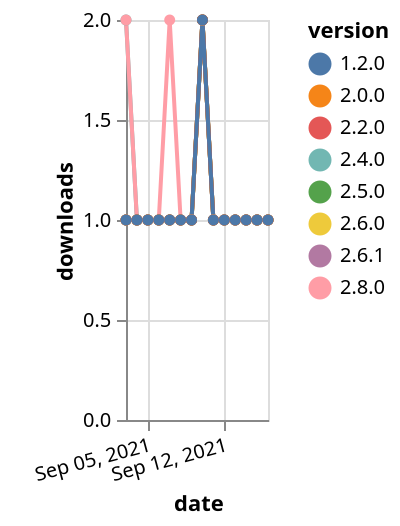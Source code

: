 {"$schema": "https://vega.github.io/schema/vega-lite/v5.json", "description": "A simple bar chart with embedded data.", "data": {"values": [{"date": "2021-09-03", "total": 171, "delta": 2, "version": "2.4.0"}, {"date": "2021-09-04", "total": 172, "delta": 1, "version": "2.4.0"}, {"date": "2021-09-05", "total": 173, "delta": 1, "version": "2.4.0"}, {"date": "2021-09-06", "total": 174, "delta": 1, "version": "2.4.0"}, {"date": "2021-09-07", "total": 175, "delta": 1, "version": "2.4.0"}, {"date": "2021-09-08", "total": 176, "delta": 1, "version": "2.4.0"}, {"date": "2021-09-09", "total": 177, "delta": 1, "version": "2.4.0"}, {"date": "2021-09-10", "total": 179, "delta": 2, "version": "2.4.0"}, {"date": "2021-09-11", "total": 180, "delta": 1, "version": "2.4.0"}, {"date": "2021-09-12", "total": 181, "delta": 1, "version": "2.4.0"}, {"date": "2021-09-13", "total": 182, "delta": 1, "version": "2.4.0"}, {"date": "2021-09-14", "total": 183, "delta": 1, "version": "2.4.0"}, {"date": "2021-09-15", "total": 184, "delta": 1, "version": "2.4.0"}, {"date": "2021-09-16", "total": 185, "delta": 1, "version": "2.4.0"}, {"date": "2021-09-03", "total": 130, "delta": 1, "version": "2.6.1"}, {"date": "2021-09-04", "total": 131, "delta": 1, "version": "2.6.1"}, {"date": "2021-09-05", "total": 132, "delta": 1, "version": "2.6.1"}, {"date": "2021-09-06", "total": 133, "delta": 1, "version": "2.6.1"}, {"date": "2021-09-07", "total": 134, "delta": 1, "version": "2.6.1"}, {"date": "2021-09-08", "total": 135, "delta": 1, "version": "2.6.1"}, {"date": "2021-09-09", "total": 136, "delta": 1, "version": "2.6.1"}, {"date": "2021-09-10", "total": 138, "delta": 2, "version": "2.6.1"}, {"date": "2021-09-11", "total": 139, "delta": 1, "version": "2.6.1"}, {"date": "2021-09-12", "total": 140, "delta": 1, "version": "2.6.1"}, {"date": "2021-09-13", "total": 141, "delta": 1, "version": "2.6.1"}, {"date": "2021-09-14", "total": 142, "delta": 1, "version": "2.6.1"}, {"date": "2021-09-15", "total": 143, "delta": 1, "version": "2.6.1"}, {"date": "2021-09-16", "total": 144, "delta": 1, "version": "2.6.1"}, {"date": "2021-09-03", "total": 116, "delta": 2, "version": "2.8.0"}, {"date": "2021-09-04", "total": 117, "delta": 1, "version": "2.8.0"}, {"date": "2021-09-05", "total": 118, "delta": 1, "version": "2.8.0"}, {"date": "2021-09-06", "total": 119, "delta": 1, "version": "2.8.0"}, {"date": "2021-09-07", "total": 121, "delta": 2, "version": "2.8.0"}, {"date": "2021-09-08", "total": 122, "delta": 1, "version": "2.8.0"}, {"date": "2021-09-09", "total": 123, "delta": 1, "version": "2.8.0"}, {"date": "2021-09-10", "total": 125, "delta": 2, "version": "2.8.0"}, {"date": "2021-09-11", "total": 126, "delta": 1, "version": "2.8.0"}, {"date": "2021-09-12", "total": 127, "delta": 1, "version": "2.8.0"}, {"date": "2021-09-13", "total": 128, "delta": 1, "version": "2.8.0"}, {"date": "2021-09-14", "total": 129, "delta": 1, "version": "2.8.0"}, {"date": "2021-09-15", "total": 130, "delta": 1, "version": "2.8.0"}, {"date": "2021-09-16", "total": 131, "delta": 1, "version": "2.8.0"}, {"date": "2021-09-03", "total": 144, "delta": 1, "version": "2.6.0"}, {"date": "2021-09-04", "total": 145, "delta": 1, "version": "2.6.0"}, {"date": "2021-09-05", "total": 146, "delta": 1, "version": "2.6.0"}, {"date": "2021-09-06", "total": 147, "delta": 1, "version": "2.6.0"}, {"date": "2021-09-07", "total": 148, "delta": 1, "version": "2.6.0"}, {"date": "2021-09-08", "total": 149, "delta": 1, "version": "2.6.0"}, {"date": "2021-09-09", "total": 150, "delta": 1, "version": "2.6.0"}, {"date": "2021-09-10", "total": 152, "delta": 2, "version": "2.6.0"}, {"date": "2021-09-11", "total": 153, "delta": 1, "version": "2.6.0"}, {"date": "2021-09-12", "total": 154, "delta": 1, "version": "2.6.0"}, {"date": "2021-09-13", "total": 155, "delta": 1, "version": "2.6.0"}, {"date": "2021-09-14", "total": 156, "delta": 1, "version": "2.6.0"}, {"date": "2021-09-15", "total": 157, "delta": 1, "version": "2.6.0"}, {"date": "2021-09-16", "total": 158, "delta": 1, "version": "2.6.0"}, {"date": "2021-09-03", "total": 155, "delta": 1, "version": "2.5.0"}, {"date": "2021-09-04", "total": 156, "delta": 1, "version": "2.5.0"}, {"date": "2021-09-05", "total": 157, "delta": 1, "version": "2.5.0"}, {"date": "2021-09-06", "total": 158, "delta": 1, "version": "2.5.0"}, {"date": "2021-09-07", "total": 159, "delta": 1, "version": "2.5.0"}, {"date": "2021-09-08", "total": 160, "delta": 1, "version": "2.5.0"}, {"date": "2021-09-09", "total": 161, "delta": 1, "version": "2.5.0"}, {"date": "2021-09-10", "total": 163, "delta": 2, "version": "2.5.0"}, {"date": "2021-09-11", "total": 164, "delta": 1, "version": "2.5.0"}, {"date": "2021-09-12", "total": 165, "delta": 1, "version": "2.5.0"}, {"date": "2021-09-13", "total": 166, "delta": 1, "version": "2.5.0"}, {"date": "2021-09-14", "total": 167, "delta": 1, "version": "2.5.0"}, {"date": "2021-09-15", "total": 168, "delta": 1, "version": "2.5.0"}, {"date": "2021-09-16", "total": 169, "delta": 1, "version": "2.5.0"}, {"date": "2021-09-03", "total": 195, "delta": 1, "version": "2.0.0"}, {"date": "2021-09-04", "total": 196, "delta": 1, "version": "2.0.0"}, {"date": "2021-09-05", "total": 197, "delta": 1, "version": "2.0.0"}, {"date": "2021-09-06", "total": 198, "delta": 1, "version": "2.0.0"}, {"date": "2021-09-07", "total": 199, "delta": 1, "version": "2.0.0"}, {"date": "2021-09-08", "total": 200, "delta": 1, "version": "2.0.0"}, {"date": "2021-09-09", "total": 201, "delta": 1, "version": "2.0.0"}, {"date": "2021-09-10", "total": 203, "delta": 2, "version": "2.0.0"}, {"date": "2021-09-11", "total": 204, "delta": 1, "version": "2.0.0"}, {"date": "2021-09-12", "total": 205, "delta": 1, "version": "2.0.0"}, {"date": "2021-09-13", "total": 206, "delta": 1, "version": "2.0.0"}, {"date": "2021-09-14", "total": 207, "delta": 1, "version": "2.0.0"}, {"date": "2021-09-15", "total": 208, "delta": 1, "version": "2.0.0"}, {"date": "2021-09-16", "total": 209, "delta": 1, "version": "2.0.0"}, {"date": "2021-09-03", "total": 193, "delta": 1, "version": "2.2.0"}, {"date": "2021-09-04", "total": 194, "delta": 1, "version": "2.2.0"}, {"date": "2021-09-05", "total": 195, "delta": 1, "version": "2.2.0"}, {"date": "2021-09-06", "total": 196, "delta": 1, "version": "2.2.0"}, {"date": "2021-09-07", "total": 197, "delta": 1, "version": "2.2.0"}, {"date": "2021-09-08", "total": 198, "delta": 1, "version": "2.2.0"}, {"date": "2021-09-09", "total": 199, "delta": 1, "version": "2.2.0"}, {"date": "2021-09-10", "total": 201, "delta": 2, "version": "2.2.0"}, {"date": "2021-09-11", "total": 202, "delta": 1, "version": "2.2.0"}, {"date": "2021-09-12", "total": 203, "delta": 1, "version": "2.2.0"}, {"date": "2021-09-13", "total": 204, "delta": 1, "version": "2.2.0"}, {"date": "2021-09-14", "total": 205, "delta": 1, "version": "2.2.0"}, {"date": "2021-09-15", "total": 206, "delta": 1, "version": "2.2.0"}, {"date": "2021-09-16", "total": 207, "delta": 1, "version": "2.2.0"}, {"date": "2021-09-03", "total": 239, "delta": 1, "version": "1.2.0"}, {"date": "2021-09-04", "total": 240, "delta": 1, "version": "1.2.0"}, {"date": "2021-09-05", "total": 241, "delta": 1, "version": "1.2.0"}, {"date": "2021-09-06", "total": 242, "delta": 1, "version": "1.2.0"}, {"date": "2021-09-07", "total": 243, "delta": 1, "version": "1.2.0"}, {"date": "2021-09-08", "total": 244, "delta": 1, "version": "1.2.0"}, {"date": "2021-09-09", "total": 245, "delta": 1, "version": "1.2.0"}, {"date": "2021-09-10", "total": 247, "delta": 2, "version": "1.2.0"}, {"date": "2021-09-11", "total": 248, "delta": 1, "version": "1.2.0"}, {"date": "2021-09-12", "total": 249, "delta": 1, "version": "1.2.0"}, {"date": "2021-09-13", "total": 250, "delta": 1, "version": "1.2.0"}, {"date": "2021-09-14", "total": 251, "delta": 1, "version": "1.2.0"}, {"date": "2021-09-15", "total": 252, "delta": 1, "version": "1.2.0"}, {"date": "2021-09-16", "total": 253, "delta": 1, "version": "1.2.0"}]}, "width": "container", "mark": {"type": "line", "point": {"filled": true}}, "encoding": {"x": {"field": "date", "type": "temporal", "timeUnit": "yearmonthdate", "title": "date", "axis": {"labelAngle": -15}}, "y": {"field": "delta", "type": "quantitative", "title": "downloads"}, "color": {"field": "version", "type": "nominal"}, "tooltip": {"field": "delta"}}}